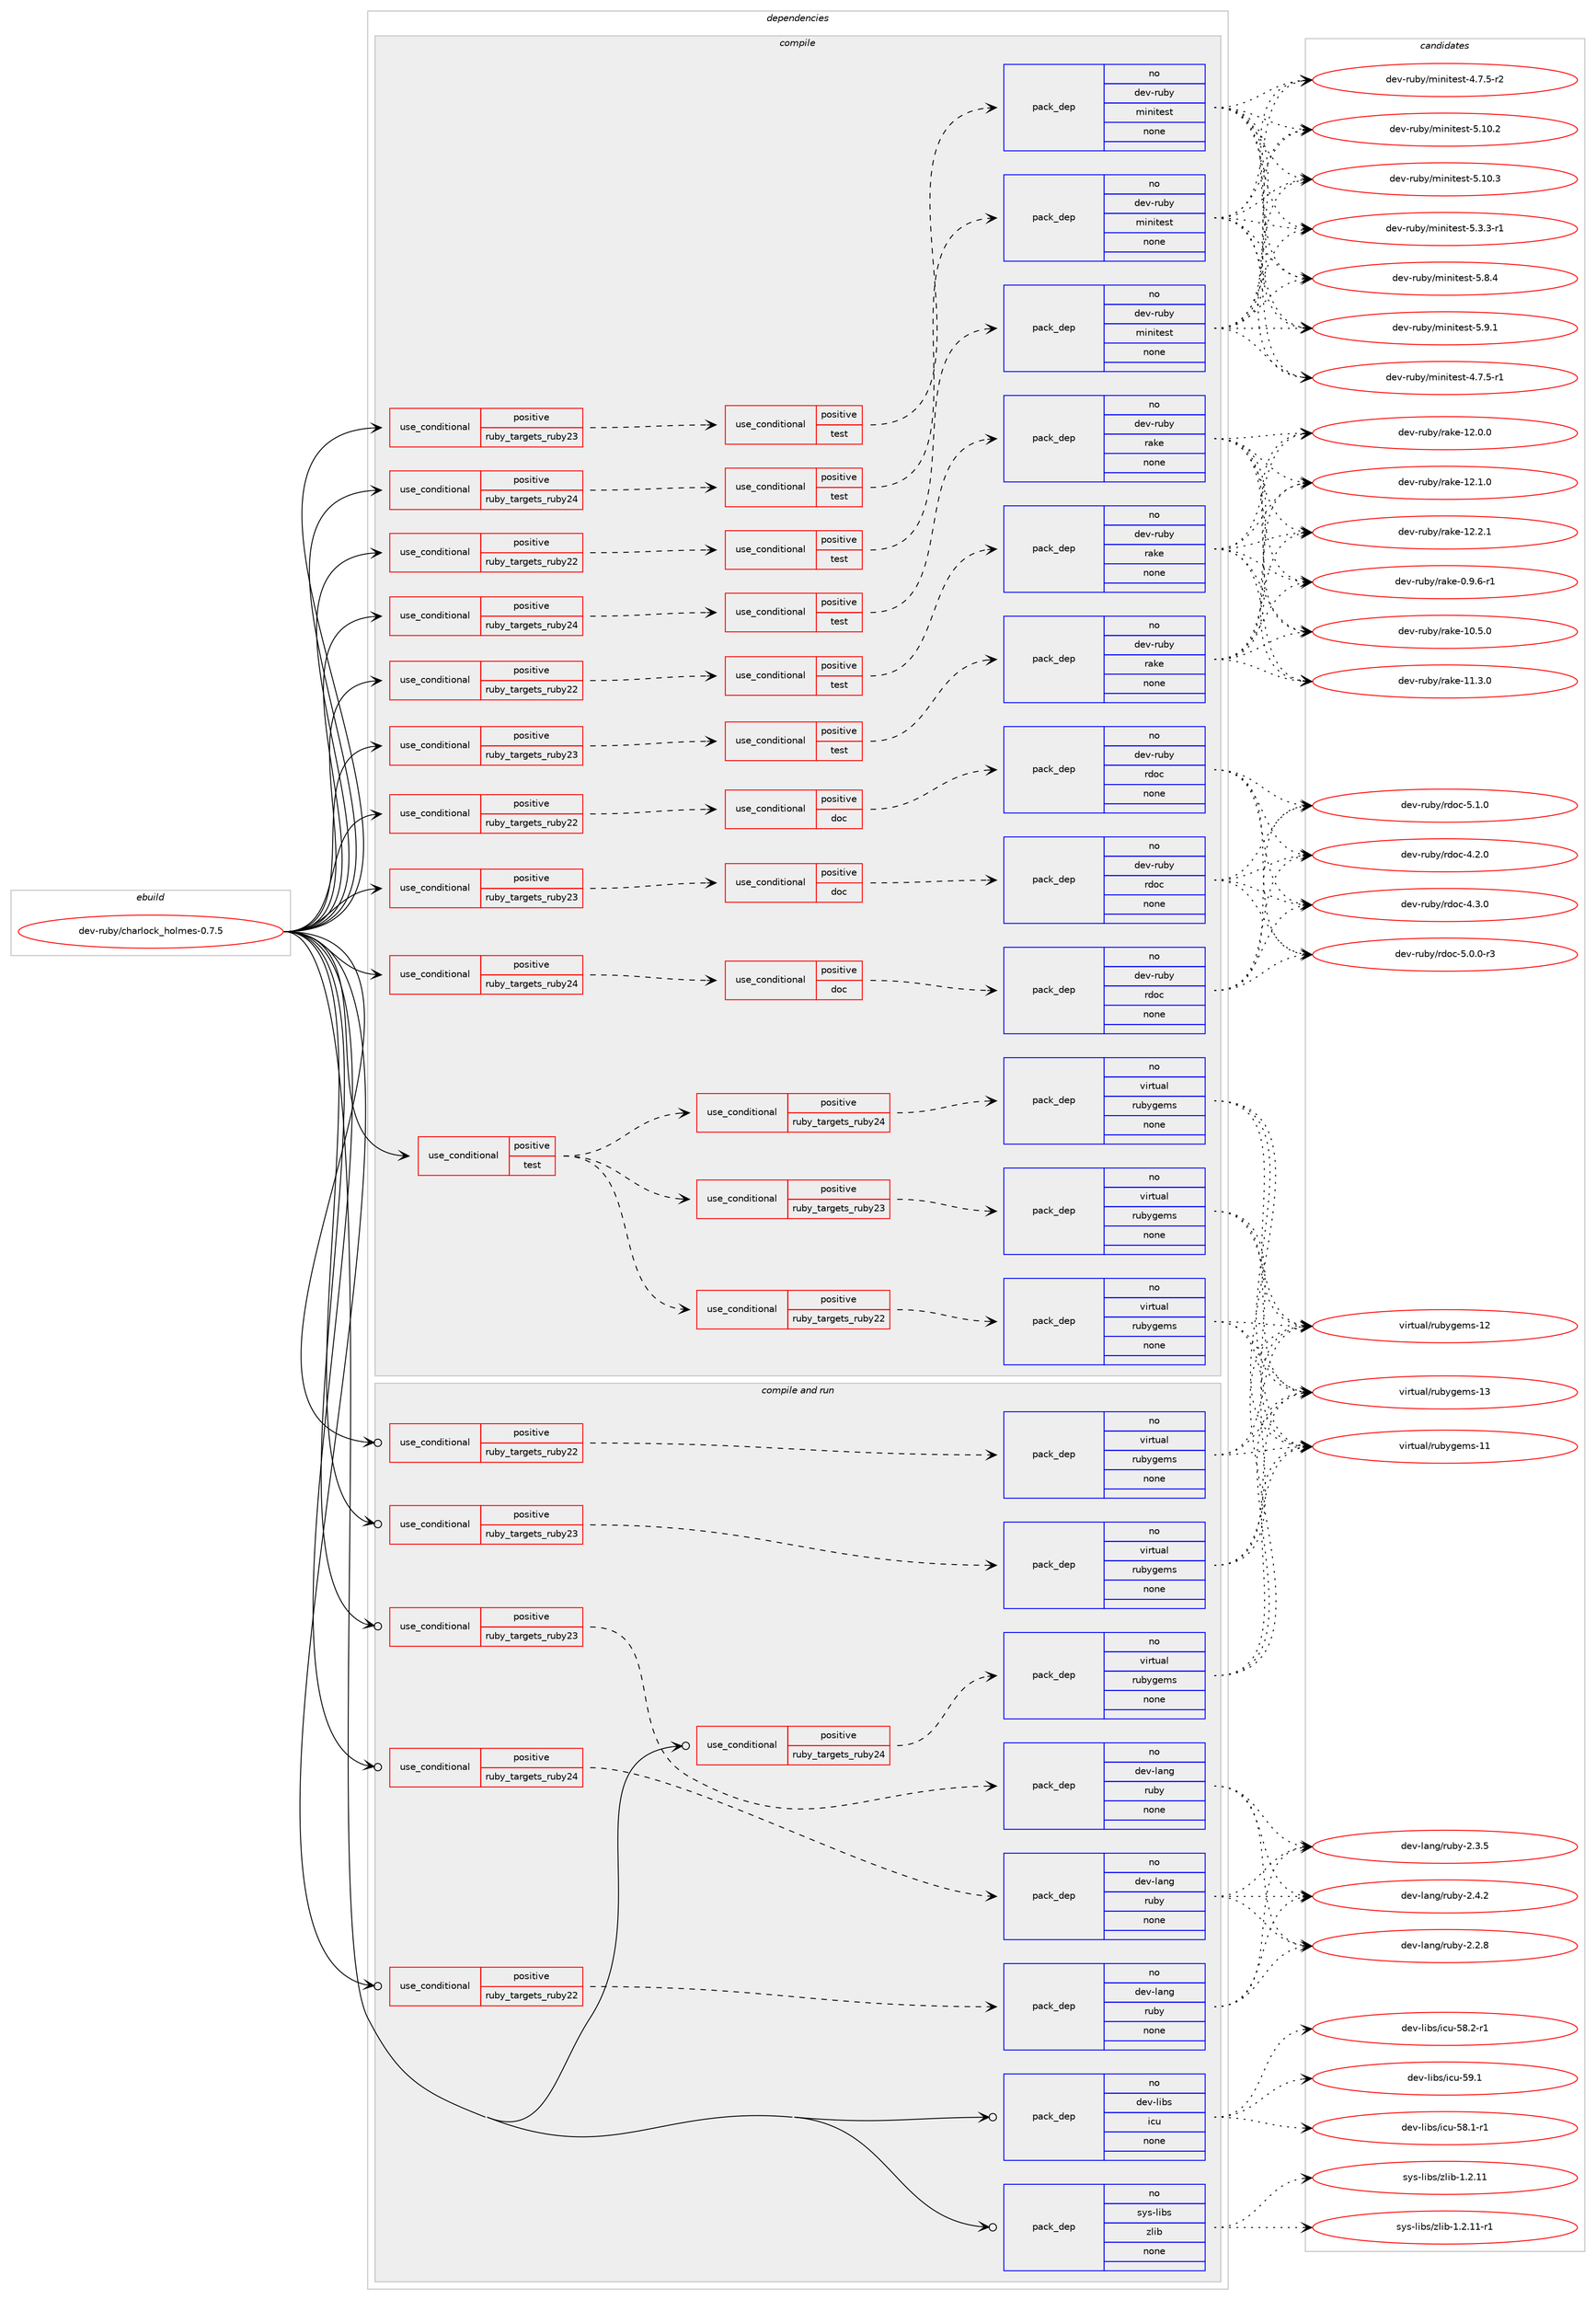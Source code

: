 digraph prolog {

# *************
# Graph options
# *************

newrank=true;
concentrate=true;
compound=true;
graph [rankdir=LR,fontname=Helvetica,fontsize=10,ranksep=1.5];#, ranksep=2.5, nodesep=0.2];
edge  [arrowhead=vee];
node  [fontname=Helvetica,fontsize=10];

# **********
# The ebuild
# **********

subgraph cluster_leftcol {
color=gray;
rank=same;
label=<<i>ebuild</i>>;
id [label="dev-ruby/charlock_holmes-0.7.5", color=red, width=4, href="../dev-ruby/charlock_holmes-0.7.5.svg"];
}

# ****************
# The dependencies
# ****************

subgraph cluster_midcol {
color=gray;
label=<<i>dependencies</i>>;
subgraph cluster_compile {
fillcolor="#eeeeee";
style=filled;
label=<<i>compile</i>>;
subgraph cond53897 {
dependency232675 [label=<<TABLE BORDER="0" CELLBORDER="1" CELLSPACING="0" CELLPADDING="4"><TR><TD ROWSPAN="3" CELLPADDING="10">use_conditional</TD></TR><TR><TD>positive</TD></TR><TR><TD>ruby_targets_ruby22</TD></TR></TABLE>>, shape=none, color=red];
subgraph cond53898 {
dependency232676 [label=<<TABLE BORDER="0" CELLBORDER="1" CELLSPACING="0" CELLPADDING="4"><TR><TD ROWSPAN="3" CELLPADDING="10">use_conditional</TD></TR><TR><TD>positive</TD></TR><TR><TD>doc</TD></TR></TABLE>>, shape=none, color=red];
subgraph pack174704 {
dependency232677 [label=<<TABLE BORDER="0" CELLBORDER="1" CELLSPACING="0" CELLPADDING="4" WIDTH="220"><TR><TD ROWSPAN="6" CELLPADDING="30">pack_dep</TD></TR><TR><TD WIDTH="110">no</TD></TR><TR><TD>dev-ruby</TD></TR><TR><TD>rdoc</TD></TR><TR><TD>none</TD></TR><TR><TD></TD></TR></TABLE>>, shape=none, color=blue];
}
dependency232676:e -> dependency232677:w [weight=20,style="dashed",arrowhead="vee"];
}
dependency232675:e -> dependency232676:w [weight=20,style="dashed",arrowhead="vee"];
}
id:e -> dependency232675:w [weight=20,style="solid",arrowhead="vee"];
subgraph cond53899 {
dependency232678 [label=<<TABLE BORDER="0" CELLBORDER="1" CELLSPACING="0" CELLPADDING="4"><TR><TD ROWSPAN="3" CELLPADDING="10">use_conditional</TD></TR><TR><TD>positive</TD></TR><TR><TD>ruby_targets_ruby22</TD></TR></TABLE>>, shape=none, color=red];
subgraph cond53900 {
dependency232679 [label=<<TABLE BORDER="0" CELLBORDER="1" CELLSPACING="0" CELLPADDING="4"><TR><TD ROWSPAN="3" CELLPADDING="10">use_conditional</TD></TR><TR><TD>positive</TD></TR><TR><TD>test</TD></TR></TABLE>>, shape=none, color=red];
subgraph pack174705 {
dependency232680 [label=<<TABLE BORDER="0" CELLBORDER="1" CELLSPACING="0" CELLPADDING="4" WIDTH="220"><TR><TD ROWSPAN="6" CELLPADDING="30">pack_dep</TD></TR><TR><TD WIDTH="110">no</TD></TR><TR><TD>dev-ruby</TD></TR><TR><TD>minitest</TD></TR><TR><TD>none</TD></TR><TR><TD></TD></TR></TABLE>>, shape=none, color=blue];
}
dependency232679:e -> dependency232680:w [weight=20,style="dashed",arrowhead="vee"];
}
dependency232678:e -> dependency232679:w [weight=20,style="dashed",arrowhead="vee"];
}
id:e -> dependency232678:w [weight=20,style="solid",arrowhead="vee"];
subgraph cond53901 {
dependency232681 [label=<<TABLE BORDER="0" CELLBORDER="1" CELLSPACING="0" CELLPADDING="4"><TR><TD ROWSPAN="3" CELLPADDING="10">use_conditional</TD></TR><TR><TD>positive</TD></TR><TR><TD>ruby_targets_ruby22</TD></TR></TABLE>>, shape=none, color=red];
subgraph cond53902 {
dependency232682 [label=<<TABLE BORDER="0" CELLBORDER="1" CELLSPACING="0" CELLPADDING="4"><TR><TD ROWSPAN="3" CELLPADDING="10">use_conditional</TD></TR><TR><TD>positive</TD></TR><TR><TD>test</TD></TR></TABLE>>, shape=none, color=red];
subgraph pack174706 {
dependency232683 [label=<<TABLE BORDER="0" CELLBORDER="1" CELLSPACING="0" CELLPADDING="4" WIDTH="220"><TR><TD ROWSPAN="6" CELLPADDING="30">pack_dep</TD></TR><TR><TD WIDTH="110">no</TD></TR><TR><TD>dev-ruby</TD></TR><TR><TD>rake</TD></TR><TR><TD>none</TD></TR><TR><TD></TD></TR></TABLE>>, shape=none, color=blue];
}
dependency232682:e -> dependency232683:w [weight=20,style="dashed",arrowhead="vee"];
}
dependency232681:e -> dependency232682:w [weight=20,style="dashed",arrowhead="vee"];
}
id:e -> dependency232681:w [weight=20,style="solid",arrowhead="vee"];
subgraph cond53903 {
dependency232684 [label=<<TABLE BORDER="0" CELLBORDER="1" CELLSPACING="0" CELLPADDING="4"><TR><TD ROWSPAN="3" CELLPADDING="10">use_conditional</TD></TR><TR><TD>positive</TD></TR><TR><TD>ruby_targets_ruby23</TD></TR></TABLE>>, shape=none, color=red];
subgraph cond53904 {
dependency232685 [label=<<TABLE BORDER="0" CELLBORDER="1" CELLSPACING="0" CELLPADDING="4"><TR><TD ROWSPAN="3" CELLPADDING="10">use_conditional</TD></TR><TR><TD>positive</TD></TR><TR><TD>doc</TD></TR></TABLE>>, shape=none, color=red];
subgraph pack174707 {
dependency232686 [label=<<TABLE BORDER="0" CELLBORDER="1" CELLSPACING="0" CELLPADDING="4" WIDTH="220"><TR><TD ROWSPAN="6" CELLPADDING="30">pack_dep</TD></TR><TR><TD WIDTH="110">no</TD></TR><TR><TD>dev-ruby</TD></TR><TR><TD>rdoc</TD></TR><TR><TD>none</TD></TR><TR><TD></TD></TR></TABLE>>, shape=none, color=blue];
}
dependency232685:e -> dependency232686:w [weight=20,style="dashed",arrowhead="vee"];
}
dependency232684:e -> dependency232685:w [weight=20,style="dashed",arrowhead="vee"];
}
id:e -> dependency232684:w [weight=20,style="solid",arrowhead="vee"];
subgraph cond53905 {
dependency232687 [label=<<TABLE BORDER="0" CELLBORDER="1" CELLSPACING="0" CELLPADDING="4"><TR><TD ROWSPAN="3" CELLPADDING="10">use_conditional</TD></TR><TR><TD>positive</TD></TR><TR><TD>ruby_targets_ruby23</TD></TR></TABLE>>, shape=none, color=red];
subgraph cond53906 {
dependency232688 [label=<<TABLE BORDER="0" CELLBORDER="1" CELLSPACING="0" CELLPADDING="4"><TR><TD ROWSPAN="3" CELLPADDING="10">use_conditional</TD></TR><TR><TD>positive</TD></TR><TR><TD>test</TD></TR></TABLE>>, shape=none, color=red];
subgraph pack174708 {
dependency232689 [label=<<TABLE BORDER="0" CELLBORDER="1" CELLSPACING="0" CELLPADDING="4" WIDTH="220"><TR><TD ROWSPAN="6" CELLPADDING="30">pack_dep</TD></TR><TR><TD WIDTH="110">no</TD></TR><TR><TD>dev-ruby</TD></TR><TR><TD>minitest</TD></TR><TR><TD>none</TD></TR><TR><TD></TD></TR></TABLE>>, shape=none, color=blue];
}
dependency232688:e -> dependency232689:w [weight=20,style="dashed",arrowhead="vee"];
}
dependency232687:e -> dependency232688:w [weight=20,style="dashed",arrowhead="vee"];
}
id:e -> dependency232687:w [weight=20,style="solid",arrowhead="vee"];
subgraph cond53907 {
dependency232690 [label=<<TABLE BORDER="0" CELLBORDER="1" CELLSPACING="0" CELLPADDING="4"><TR><TD ROWSPAN="3" CELLPADDING="10">use_conditional</TD></TR><TR><TD>positive</TD></TR><TR><TD>ruby_targets_ruby23</TD></TR></TABLE>>, shape=none, color=red];
subgraph cond53908 {
dependency232691 [label=<<TABLE BORDER="0" CELLBORDER="1" CELLSPACING="0" CELLPADDING="4"><TR><TD ROWSPAN="3" CELLPADDING="10">use_conditional</TD></TR><TR><TD>positive</TD></TR><TR><TD>test</TD></TR></TABLE>>, shape=none, color=red];
subgraph pack174709 {
dependency232692 [label=<<TABLE BORDER="0" CELLBORDER="1" CELLSPACING="0" CELLPADDING="4" WIDTH="220"><TR><TD ROWSPAN="6" CELLPADDING="30">pack_dep</TD></TR><TR><TD WIDTH="110">no</TD></TR><TR><TD>dev-ruby</TD></TR><TR><TD>rake</TD></TR><TR><TD>none</TD></TR><TR><TD></TD></TR></TABLE>>, shape=none, color=blue];
}
dependency232691:e -> dependency232692:w [weight=20,style="dashed",arrowhead="vee"];
}
dependency232690:e -> dependency232691:w [weight=20,style="dashed",arrowhead="vee"];
}
id:e -> dependency232690:w [weight=20,style="solid",arrowhead="vee"];
subgraph cond53909 {
dependency232693 [label=<<TABLE BORDER="0" CELLBORDER="1" CELLSPACING="0" CELLPADDING="4"><TR><TD ROWSPAN="3" CELLPADDING="10">use_conditional</TD></TR><TR><TD>positive</TD></TR><TR><TD>ruby_targets_ruby24</TD></TR></TABLE>>, shape=none, color=red];
subgraph cond53910 {
dependency232694 [label=<<TABLE BORDER="0" CELLBORDER="1" CELLSPACING="0" CELLPADDING="4"><TR><TD ROWSPAN="3" CELLPADDING="10">use_conditional</TD></TR><TR><TD>positive</TD></TR><TR><TD>doc</TD></TR></TABLE>>, shape=none, color=red];
subgraph pack174710 {
dependency232695 [label=<<TABLE BORDER="0" CELLBORDER="1" CELLSPACING="0" CELLPADDING="4" WIDTH="220"><TR><TD ROWSPAN="6" CELLPADDING="30">pack_dep</TD></TR><TR><TD WIDTH="110">no</TD></TR><TR><TD>dev-ruby</TD></TR><TR><TD>rdoc</TD></TR><TR><TD>none</TD></TR><TR><TD></TD></TR></TABLE>>, shape=none, color=blue];
}
dependency232694:e -> dependency232695:w [weight=20,style="dashed",arrowhead="vee"];
}
dependency232693:e -> dependency232694:w [weight=20,style="dashed",arrowhead="vee"];
}
id:e -> dependency232693:w [weight=20,style="solid",arrowhead="vee"];
subgraph cond53911 {
dependency232696 [label=<<TABLE BORDER="0" CELLBORDER="1" CELLSPACING="0" CELLPADDING="4"><TR><TD ROWSPAN="3" CELLPADDING="10">use_conditional</TD></TR><TR><TD>positive</TD></TR><TR><TD>ruby_targets_ruby24</TD></TR></TABLE>>, shape=none, color=red];
subgraph cond53912 {
dependency232697 [label=<<TABLE BORDER="0" CELLBORDER="1" CELLSPACING="0" CELLPADDING="4"><TR><TD ROWSPAN="3" CELLPADDING="10">use_conditional</TD></TR><TR><TD>positive</TD></TR><TR><TD>test</TD></TR></TABLE>>, shape=none, color=red];
subgraph pack174711 {
dependency232698 [label=<<TABLE BORDER="0" CELLBORDER="1" CELLSPACING="0" CELLPADDING="4" WIDTH="220"><TR><TD ROWSPAN="6" CELLPADDING="30">pack_dep</TD></TR><TR><TD WIDTH="110">no</TD></TR><TR><TD>dev-ruby</TD></TR><TR><TD>minitest</TD></TR><TR><TD>none</TD></TR><TR><TD></TD></TR></TABLE>>, shape=none, color=blue];
}
dependency232697:e -> dependency232698:w [weight=20,style="dashed",arrowhead="vee"];
}
dependency232696:e -> dependency232697:w [weight=20,style="dashed",arrowhead="vee"];
}
id:e -> dependency232696:w [weight=20,style="solid",arrowhead="vee"];
subgraph cond53913 {
dependency232699 [label=<<TABLE BORDER="0" CELLBORDER="1" CELLSPACING="0" CELLPADDING="4"><TR><TD ROWSPAN="3" CELLPADDING="10">use_conditional</TD></TR><TR><TD>positive</TD></TR><TR><TD>ruby_targets_ruby24</TD></TR></TABLE>>, shape=none, color=red];
subgraph cond53914 {
dependency232700 [label=<<TABLE BORDER="0" CELLBORDER="1" CELLSPACING="0" CELLPADDING="4"><TR><TD ROWSPAN="3" CELLPADDING="10">use_conditional</TD></TR><TR><TD>positive</TD></TR><TR><TD>test</TD></TR></TABLE>>, shape=none, color=red];
subgraph pack174712 {
dependency232701 [label=<<TABLE BORDER="0" CELLBORDER="1" CELLSPACING="0" CELLPADDING="4" WIDTH="220"><TR><TD ROWSPAN="6" CELLPADDING="30">pack_dep</TD></TR><TR><TD WIDTH="110">no</TD></TR><TR><TD>dev-ruby</TD></TR><TR><TD>rake</TD></TR><TR><TD>none</TD></TR><TR><TD></TD></TR></TABLE>>, shape=none, color=blue];
}
dependency232700:e -> dependency232701:w [weight=20,style="dashed",arrowhead="vee"];
}
dependency232699:e -> dependency232700:w [weight=20,style="dashed",arrowhead="vee"];
}
id:e -> dependency232699:w [weight=20,style="solid",arrowhead="vee"];
subgraph cond53915 {
dependency232702 [label=<<TABLE BORDER="0" CELLBORDER="1" CELLSPACING="0" CELLPADDING="4"><TR><TD ROWSPAN="3" CELLPADDING="10">use_conditional</TD></TR><TR><TD>positive</TD></TR><TR><TD>test</TD></TR></TABLE>>, shape=none, color=red];
subgraph cond53916 {
dependency232703 [label=<<TABLE BORDER="0" CELLBORDER="1" CELLSPACING="0" CELLPADDING="4"><TR><TD ROWSPAN="3" CELLPADDING="10">use_conditional</TD></TR><TR><TD>positive</TD></TR><TR><TD>ruby_targets_ruby22</TD></TR></TABLE>>, shape=none, color=red];
subgraph pack174713 {
dependency232704 [label=<<TABLE BORDER="0" CELLBORDER="1" CELLSPACING="0" CELLPADDING="4" WIDTH="220"><TR><TD ROWSPAN="6" CELLPADDING="30">pack_dep</TD></TR><TR><TD WIDTH="110">no</TD></TR><TR><TD>virtual</TD></TR><TR><TD>rubygems</TD></TR><TR><TD>none</TD></TR><TR><TD></TD></TR></TABLE>>, shape=none, color=blue];
}
dependency232703:e -> dependency232704:w [weight=20,style="dashed",arrowhead="vee"];
}
dependency232702:e -> dependency232703:w [weight=20,style="dashed",arrowhead="vee"];
subgraph cond53917 {
dependency232705 [label=<<TABLE BORDER="0" CELLBORDER="1" CELLSPACING="0" CELLPADDING="4"><TR><TD ROWSPAN="3" CELLPADDING="10">use_conditional</TD></TR><TR><TD>positive</TD></TR><TR><TD>ruby_targets_ruby23</TD></TR></TABLE>>, shape=none, color=red];
subgraph pack174714 {
dependency232706 [label=<<TABLE BORDER="0" CELLBORDER="1" CELLSPACING="0" CELLPADDING="4" WIDTH="220"><TR><TD ROWSPAN="6" CELLPADDING="30">pack_dep</TD></TR><TR><TD WIDTH="110">no</TD></TR><TR><TD>virtual</TD></TR><TR><TD>rubygems</TD></TR><TR><TD>none</TD></TR><TR><TD></TD></TR></TABLE>>, shape=none, color=blue];
}
dependency232705:e -> dependency232706:w [weight=20,style="dashed",arrowhead="vee"];
}
dependency232702:e -> dependency232705:w [weight=20,style="dashed",arrowhead="vee"];
subgraph cond53918 {
dependency232707 [label=<<TABLE BORDER="0" CELLBORDER="1" CELLSPACING="0" CELLPADDING="4"><TR><TD ROWSPAN="3" CELLPADDING="10">use_conditional</TD></TR><TR><TD>positive</TD></TR><TR><TD>ruby_targets_ruby24</TD></TR></TABLE>>, shape=none, color=red];
subgraph pack174715 {
dependency232708 [label=<<TABLE BORDER="0" CELLBORDER="1" CELLSPACING="0" CELLPADDING="4" WIDTH="220"><TR><TD ROWSPAN="6" CELLPADDING="30">pack_dep</TD></TR><TR><TD WIDTH="110">no</TD></TR><TR><TD>virtual</TD></TR><TR><TD>rubygems</TD></TR><TR><TD>none</TD></TR><TR><TD></TD></TR></TABLE>>, shape=none, color=blue];
}
dependency232707:e -> dependency232708:w [weight=20,style="dashed",arrowhead="vee"];
}
dependency232702:e -> dependency232707:w [weight=20,style="dashed",arrowhead="vee"];
}
id:e -> dependency232702:w [weight=20,style="solid",arrowhead="vee"];
}
subgraph cluster_compileandrun {
fillcolor="#eeeeee";
style=filled;
label=<<i>compile and run</i>>;
subgraph cond53919 {
dependency232709 [label=<<TABLE BORDER="0" CELLBORDER="1" CELLSPACING="0" CELLPADDING="4"><TR><TD ROWSPAN="3" CELLPADDING="10">use_conditional</TD></TR><TR><TD>positive</TD></TR><TR><TD>ruby_targets_ruby22</TD></TR></TABLE>>, shape=none, color=red];
subgraph pack174716 {
dependency232710 [label=<<TABLE BORDER="0" CELLBORDER="1" CELLSPACING="0" CELLPADDING="4" WIDTH="220"><TR><TD ROWSPAN="6" CELLPADDING="30">pack_dep</TD></TR><TR><TD WIDTH="110">no</TD></TR><TR><TD>dev-lang</TD></TR><TR><TD>ruby</TD></TR><TR><TD>none</TD></TR><TR><TD></TD></TR></TABLE>>, shape=none, color=blue];
}
dependency232709:e -> dependency232710:w [weight=20,style="dashed",arrowhead="vee"];
}
id:e -> dependency232709:w [weight=20,style="solid",arrowhead="odotvee"];
subgraph cond53920 {
dependency232711 [label=<<TABLE BORDER="0" CELLBORDER="1" CELLSPACING="0" CELLPADDING="4"><TR><TD ROWSPAN="3" CELLPADDING="10">use_conditional</TD></TR><TR><TD>positive</TD></TR><TR><TD>ruby_targets_ruby22</TD></TR></TABLE>>, shape=none, color=red];
subgraph pack174717 {
dependency232712 [label=<<TABLE BORDER="0" CELLBORDER="1" CELLSPACING="0" CELLPADDING="4" WIDTH="220"><TR><TD ROWSPAN="6" CELLPADDING="30">pack_dep</TD></TR><TR><TD WIDTH="110">no</TD></TR><TR><TD>virtual</TD></TR><TR><TD>rubygems</TD></TR><TR><TD>none</TD></TR><TR><TD></TD></TR></TABLE>>, shape=none, color=blue];
}
dependency232711:e -> dependency232712:w [weight=20,style="dashed",arrowhead="vee"];
}
id:e -> dependency232711:w [weight=20,style="solid",arrowhead="odotvee"];
subgraph cond53921 {
dependency232713 [label=<<TABLE BORDER="0" CELLBORDER="1" CELLSPACING="0" CELLPADDING="4"><TR><TD ROWSPAN="3" CELLPADDING="10">use_conditional</TD></TR><TR><TD>positive</TD></TR><TR><TD>ruby_targets_ruby23</TD></TR></TABLE>>, shape=none, color=red];
subgraph pack174718 {
dependency232714 [label=<<TABLE BORDER="0" CELLBORDER="1" CELLSPACING="0" CELLPADDING="4" WIDTH="220"><TR><TD ROWSPAN="6" CELLPADDING="30">pack_dep</TD></TR><TR><TD WIDTH="110">no</TD></TR><TR><TD>dev-lang</TD></TR><TR><TD>ruby</TD></TR><TR><TD>none</TD></TR><TR><TD></TD></TR></TABLE>>, shape=none, color=blue];
}
dependency232713:e -> dependency232714:w [weight=20,style="dashed",arrowhead="vee"];
}
id:e -> dependency232713:w [weight=20,style="solid",arrowhead="odotvee"];
subgraph cond53922 {
dependency232715 [label=<<TABLE BORDER="0" CELLBORDER="1" CELLSPACING="0" CELLPADDING="4"><TR><TD ROWSPAN="3" CELLPADDING="10">use_conditional</TD></TR><TR><TD>positive</TD></TR><TR><TD>ruby_targets_ruby23</TD></TR></TABLE>>, shape=none, color=red];
subgraph pack174719 {
dependency232716 [label=<<TABLE BORDER="0" CELLBORDER="1" CELLSPACING="0" CELLPADDING="4" WIDTH="220"><TR><TD ROWSPAN="6" CELLPADDING="30">pack_dep</TD></TR><TR><TD WIDTH="110">no</TD></TR><TR><TD>virtual</TD></TR><TR><TD>rubygems</TD></TR><TR><TD>none</TD></TR><TR><TD></TD></TR></TABLE>>, shape=none, color=blue];
}
dependency232715:e -> dependency232716:w [weight=20,style="dashed",arrowhead="vee"];
}
id:e -> dependency232715:w [weight=20,style="solid",arrowhead="odotvee"];
subgraph cond53923 {
dependency232717 [label=<<TABLE BORDER="0" CELLBORDER="1" CELLSPACING="0" CELLPADDING="4"><TR><TD ROWSPAN="3" CELLPADDING="10">use_conditional</TD></TR><TR><TD>positive</TD></TR><TR><TD>ruby_targets_ruby24</TD></TR></TABLE>>, shape=none, color=red];
subgraph pack174720 {
dependency232718 [label=<<TABLE BORDER="0" CELLBORDER="1" CELLSPACING="0" CELLPADDING="4" WIDTH="220"><TR><TD ROWSPAN="6" CELLPADDING="30">pack_dep</TD></TR><TR><TD WIDTH="110">no</TD></TR><TR><TD>dev-lang</TD></TR><TR><TD>ruby</TD></TR><TR><TD>none</TD></TR><TR><TD></TD></TR></TABLE>>, shape=none, color=blue];
}
dependency232717:e -> dependency232718:w [weight=20,style="dashed",arrowhead="vee"];
}
id:e -> dependency232717:w [weight=20,style="solid",arrowhead="odotvee"];
subgraph cond53924 {
dependency232719 [label=<<TABLE BORDER="0" CELLBORDER="1" CELLSPACING="0" CELLPADDING="4"><TR><TD ROWSPAN="3" CELLPADDING="10">use_conditional</TD></TR><TR><TD>positive</TD></TR><TR><TD>ruby_targets_ruby24</TD></TR></TABLE>>, shape=none, color=red];
subgraph pack174721 {
dependency232720 [label=<<TABLE BORDER="0" CELLBORDER="1" CELLSPACING="0" CELLPADDING="4" WIDTH="220"><TR><TD ROWSPAN="6" CELLPADDING="30">pack_dep</TD></TR><TR><TD WIDTH="110">no</TD></TR><TR><TD>virtual</TD></TR><TR><TD>rubygems</TD></TR><TR><TD>none</TD></TR><TR><TD></TD></TR></TABLE>>, shape=none, color=blue];
}
dependency232719:e -> dependency232720:w [weight=20,style="dashed",arrowhead="vee"];
}
id:e -> dependency232719:w [weight=20,style="solid",arrowhead="odotvee"];
subgraph pack174722 {
dependency232721 [label=<<TABLE BORDER="0" CELLBORDER="1" CELLSPACING="0" CELLPADDING="4" WIDTH="220"><TR><TD ROWSPAN="6" CELLPADDING="30">pack_dep</TD></TR><TR><TD WIDTH="110">no</TD></TR><TR><TD>dev-libs</TD></TR><TR><TD>icu</TD></TR><TR><TD>none</TD></TR><TR><TD></TD></TR></TABLE>>, shape=none, color=blue];
}
id:e -> dependency232721:w [weight=20,style="solid",arrowhead="odotvee"];
subgraph pack174723 {
dependency232722 [label=<<TABLE BORDER="0" CELLBORDER="1" CELLSPACING="0" CELLPADDING="4" WIDTH="220"><TR><TD ROWSPAN="6" CELLPADDING="30">pack_dep</TD></TR><TR><TD WIDTH="110">no</TD></TR><TR><TD>sys-libs</TD></TR><TR><TD>zlib</TD></TR><TR><TD>none</TD></TR><TR><TD></TD></TR></TABLE>>, shape=none, color=blue];
}
id:e -> dependency232722:w [weight=20,style="solid",arrowhead="odotvee"];
}
subgraph cluster_run {
fillcolor="#eeeeee";
style=filled;
label=<<i>run</i>>;
}
}

# **************
# The candidates
# **************

subgraph cluster_choices {
rank=same;
color=gray;
label=<<i>candidates</i>>;

subgraph choice174704 {
color=black;
nodesep=1;
choice10010111845114117981214711410011199455246504648 [label="dev-ruby/rdoc-4.2.0", color=red, width=4,href="../dev-ruby/rdoc-4.2.0.svg"];
choice10010111845114117981214711410011199455246514648 [label="dev-ruby/rdoc-4.3.0", color=red, width=4,href="../dev-ruby/rdoc-4.3.0.svg"];
choice100101118451141179812147114100111994553464846484511451 [label="dev-ruby/rdoc-5.0.0-r3", color=red, width=4,href="../dev-ruby/rdoc-5.0.0-r3.svg"];
choice10010111845114117981214711410011199455346494648 [label="dev-ruby/rdoc-5.1.0", color=red, width=4,href="../dev-ruby/rdoc-5.1.0.svg"];
dependency232677:e -> choice10010111845114117981214711410011199455246504648:w [style=dotted,weight="100"];
dependency232677:e -> choice10010111845114117981214711410011199455246514648:w [style=dotted,weight="100"];
dependency232677:e -> choice100101118451141179812147114100111994553464846484511451:w [style=dotted,weight="100"];
dependency232677:e -> choice10010111845114117981214711410011199455346494648:w [style=dotted,weight="100"];
}
subgraph choice174705 {
color=black;
nodesep=1;
choice1001011184511411798121471091051101051161011151164552465546534511449 [label="dev-ruby/minitest-4.7.5-r1", color=red, width=4,href="../dev-ruby/minitest-4.7.5-r1.svg"];
choice1001011184511411798121471091051101051161011151164552465546534511450 [label="dev-ruby/minitest-4.7.5-r2", color=red, width=4,href="../dev-ruby/minitest-4.7.5-r2.svg"];
choice10010111845114117981214710910511010511610111511645534649484650 [label="dev-ruby/minitest-5.10.2", color=red, width=4,href="../dev-ruby/minitest-5.10.2.svg"];
choice10010111845114117981214710910511010511610111511645534649484651 [label="dev-ruby/minitest-5.10.3", color=red, width=4,href="../dev-ruby/minitest-5.10.3.svg"];
choice1001011184511411798121471091051101051161011151164553465146514511449 [label="dev-ruby/minitest-5.3.3-r1", color=red, width=4,href="../dev-ruby/minitest-5.3.3-r1.svg"];
choice100101118451141179812147109105110105116101115116455346564652 [label="dev-ruby/minitest-5.8.4", color=red, width=4,href="../dev-ruby/minitest-5.8.4.svg"];
choice100101118451141179812147109105110105116101115116455346574649 [label="dev-ruby/minitest-5.9.1", color=red, width=4,href="../dev-ruby/minitest-5.9.1.svg"];
dependency232680:e -> choice1001011184511411798121471091051101051161011151164552465546534511449:w [style=dotted,weight="100"];
dependency232680:e -> choice1001011184511411798121471091051101051161011151164552465546534511450:w [style=dotted,weight="100"];
dependency232680:e -> choice10010111845114117981214710910511010511610111511645534649484650:w [style=dotted,weight="100"];
dependency232680:e -> choice10010111845114117981214710910511010511610111511645534649484651:w [style=dotted,weight="100"];
dependency232680:e -> choice1001011184511411798121471091051101051161011151164553465146514511449:w [style=dotted,weight="100"];
dependency232680:e -> choice100101118451141179812147109105110105116101115116455346564652:w [style=dotted,weight="100"];
dependency232680:e -> choice100101118451141179812147109105110105116101115116455346574649:w [style=dotted,weight="100"];
}
subgraph choice174706 {
color=black;
nodesep=1;
choice100101118451141179812147114971071014548465746544511449 [label="dev-ruby/rake-0.9.6-r1", color=red, width=4,href="../dev-ruby/rake-0.9.6-r1.svg"];
choice1001011184511411798121471149710710145494846534648 [label="dev-ruby/rake-10.5.0", color=red, width=4,href="../dev-ruby/rake-10.5.0.svg"];
choice1001011184511411798121471149710710145494946514648 [label="dev-ruby/rake-11.3.0", color=red, width=4,href="../dev-ruby/rake-11.3.0.svg"];
choice1001011184511411798121471149710710145495046484648 [label="dev-ruby/rake-12.0.0", color=red, width=4,href="../dev-ruby/rake-12.0.0.svg"];
choice1001011184511411798121471149710710145495046494648 [label="dev-ruby/rake-12.1.0", color=red, width=4,href="../dev-ruby/rake-12.1.0.svg"];
choice1001011184511411798121471149710710145495046504649 [label="dev-ruby/rake-12.2.1", color=red, width=4,href="../dev-ruby/rake-12.2.1.svg"];
dependency232683:e -> choice100101118451141179812147114971071014548465746544511449:w [style=dotted,weight="100"];
dependency232683:e -> choice1001011184511411798121471149710710145494846534648:w [style=dotted,weight="100"];
dependency232683:e -> choice1001011184511411798121471149710710145494946514648:w [style=dotted,weight="100"];
dependency232683:e -> choice1001011184511411798121471149710710145495046484648:w [style=dotted,weight="100"];
dependency232683:e -> choice1001011184511411798121471149710710145495046494648:w [style=dotted,weight="100"];
dependency232683:e -> choice1001011184511411798121471149710710145495046504649:w [style=dotted,weight="100"];
}
subgraph choice174707 {
color=black;
nodesep=1;
choice10010111845114117981214711410011199455246504648 [label="dev-ruby/rdoc-4.2.0", color=red, width=4,href="../dev-ruby/rdoc-4.2.0.svg"];
choice10010111845114117981214711410011199455246514648 [label="dev-ruby/rdoc-4.3.0", color=red, width=4,href="../dev-ruby/rdoc-4.3.0.svg"];
choice100101118451141179812147114100111994553464846484511451 [label="dev-ruby/rdoc-5.0.0-r3", color=red, width=4,href="../dev-ruby/rdoc-5.0.0-r3.svg"];
choice10010111845114117981214711410011199455346494648 [label="dev-ruby/rdoc-5.1.0", color=red, width=4,href="../dev-ruby/rdoc-5.1.0.svg"];
dependency232686:e -> choice10010111845114117981214711410011199455246504648:w [style=dotted,weight="100"];
dependency232686:e -> choice10010111845114117981214711410011199455246514648:w [style=dotted,weight="100"];
dependency232686:e -> choice100101118451141179812147114100111994553464846484511451:w [style=dotted,weight="100"];
dependency232686:e -> choice10010111845114117981214711410011199455346494648:w [style=dotted,weight="100"];
}
subgraph choice174708 {
color=black;
nodesep=1;
choice1001011184511411798121471091051101051161011151164552465546534511449 [label="dev-ruby/minitest-4.7.5-r1", color=red, width=4,href="../dev-ruby/minitest-4.7.5-r1.svg"];
choice1001011184511411798121471091051101051161011151164552465546534511450 [label="dev-ruby/minitest-4.7.5-r2", color=red, width=4,href="../dev-ruby/minitest-4.7.5-r2.svg"];
choice10010111845114117981214710910511010511610111511645534649484650 [label="dev-ruby/minitest-5.10.2", color=red, width=4,href="../dev-ruby/minitest-5.10.2.svg"];
choice10010111845114117981214710910511010511610111511645534649484651 [label="dev-ruby/minitest-5.10.3", color=red, width=4,href="../dev-ruby/minitest-5.10.3.svg"];
choice1001011184511411798121471091051101051161011151164553465146514511449 [label="dev-ruby/minitest-5.3.3-r1", color=red, width=4,href="../dev-ruby/minitest-5.3.3-r1.svg"];
choice100101118451141179812147109105110105116101115116455346564652 [label="dev-ruby/minitest-5.8.4", color=red, width=4,href="../dev-ruby/minitest-5.8.4.svg"];
choice100101118451141179812147109105110105116101115116455346574649 [label="dev-ruby/minitest-5.9.1", color=red, width=4,href="../dev-ruby/minitest-5.9.1.svg"];
dependency232689:e -> choice1001011184511411798121471091051101051161011151164552465546534511449:w [style=dotted,weight="100"];
dependency232689:e -> choice1001011184511411798121471091051101051161011151164552465546534511450:w [style=dotted,weight="100"];
dependency232689:e -> choice10010111845114117981214710910511010511610111511645534649484650:w [style=dotted,weight="100"];
dependency232689:e -> choice10010111845114117981214710910511010511610111511645534649484651:w [style=dotted,weight="100"];
dependency232689:e -> choice1001011184511411798121471091051101051161011151164553465146514511449:w [style=dotted,weight="100"];
dependency232689:e -> choice100101118451141179812147109105110105116101115116455346564652:w [style=dotted,weight="100"];
dependency232689:e -> choice100101118451141179812147109105110105116101115116455346574649:w [style=dotted,weight="100"];
}
subgraph choice174709 {
color=black;
nodesep=1;
choice100101118451141179812147114971071014548465746544511449 [label="dev-ruby/rake-0.9.6-r1", color=red, width=4,href="../dev-ruby/rake-0.9.6-r1.svg"];
choice1001011184511411798121471149710710145494846534648 [label="dev-ruby/rake-10.5.0", color=red, width=4,href="../dev-ruby/rake-10.5.0.svg"];
choice1001011184511411798121471149710710145494946514648 [label="dev-ruby/rake-11.3.0", color=red, width=4,href="../dev-ruby/rake-11.3.0.svg"];
choice1001011184511411798121471149710710145495046484648 [label="dev-ruby/rake-12.0.0", color=red, width=4,href="../dev-ruby/rake-12.0.0.svg"];
choice1001011184511411798121471149710710145495046494648 [label="dev-ruby/rake-12.1.0", color=red, width=4,href="../dev-ruby/rake-12.1.0.svg"];
choice1001011184511411798121471149710710145495046504649 [label="dev-ruby/rake-12.2.1", color=red, width=4,href="../dev-ruby/rake-12.2.1.svg"];
dependency232692:e -> choice100101118451141179812147114971071014548465746544511449:w [style=dotted,weight="100"];
dependency232692:e -> choice1001011184511411798121471149710710145494846534648:w [style=dotted,weight="100"];
dependency232692:e -> choice1001011184511411798121471149710710145494946514648:w [style=dotted,weight="100"];
dependency232692:e -> choice1001011184511411798121471149710710145495046484648:w [style=dotted,weight="100"];
dependency232692:e -> choice1001011184511411798121471149710710145495046494648:w [style=dotted,weight="100"];
dependency232692:e -> choice1001011184511411798121471149710710145495046504649:w [style=dotted,weight="100"];
}
subgraph choice174710 {
color=black;
nodesep=1;
choice10010111845114117981214711410011199455246504648 [label="dev-ruby/rdoc-4.2.0", color=red, width=4,href="../dev-ruby/rdoc-4.2.0.svg"];
choice10010111845114117981214711410011199455246514648 [label="dev-ruby/rdoc-4.3.0", color=red, width=4,href="../dev-ruby/rdoc-4.3.0.svg"];
choice100101118451141179812147114100111994553464846484511451 [label="dev-ruby/rdoc-5.0.0-r3", color=red, width=4,href="../dev-ruby/rdoc-5.0.0-r3.svg"];
choice10010111845114117981214711410011199455346494648 [label="dev-ruby/rdoc-5.1.0", color=red, width=4,href="../dev-ruby/rdoc-5.1.0.svg"];
dependency232695:e -> choice10010111845114117981214711410011199455246504648:w [style=dotted,weight="100"];
dependency232695:e -> choice10010111845114117981214711410011199455246514648:w [style=dotted,weight="100"];
dependency232695:e -> choice100101118451141179812147114100111994553464846484511451:w [style=dotted,weight="100"];
dependency232695:e -> choice10010111845114117981214711410011199455346494648:w [style=dotted,weight="100"];
}
subgraph choice174711 {
color=black;
nodesep=1;
choice1001011184511411798121471091051101051161011151164552465546534511449 [label="dev-ruby/minitest-4.7.5-r1", color=red, width=4,href="../dev-ruby/minitest-4.7.5-r1.svg"];
choice1001011184511411798121471091051101051161011151164552465546534511450 [label="dev-ruby/minitest-4.7.5-r2", color=red, width=4,href="../dev-ruby/minitest-4.7.5-r2.svg"];
choice10010111845114117981214710910511010511610111511645534649484650 [label="dev-ruby/minitest-5.10.2", color=red, width=4,href="../dev-ruby/minitest-5.10.2.svg"];
choice10010111845114117981214710910511010511610111511645534649484651 [label="dev-ruby/minitest-5.10.3", color=red, width=4,href="../dev-ruby/minitest-5.10.3.svg"];
choice1001011184511411798121471091051101051161011151164553465146514511449 [label="dev-ruby/minitest-5.3.3-r1", color=red, width=4,href="../dev-ruby/minitest-5.3.3-r1.svg"];
choice100101118451141179812147109105110105116101115116455346564652 [label="dev-ruby/minitest-5.8.4", color=red, width=4,href="../dev-ruby/minitest-5.8.4.svg"];
choice100101118451141179812147109105110105116101115116455346574649 [label="dev-ruby/minitest-5.9.1", color=red, width=4,href="../dev-ruby/minitest-5.9.1.svg"];
dependency232698:e -> choice1001011184511411798121471091051101051161011151164552465546534511449:w [style=dotted,weight="100"];
dependency232698:e -> choice1001011184511411798121471091051101051161011151164552465546534511450:w [style=dotted,weight="100"];
dependency232698:e -> choice10010111845114117981214710910511010511610111511645534649484650:w [style=dotted,weight="100"];
dependency232698:e -> choice10010111845114117981214710910511010511610111511645534649484651:w [style=dotted,weight="100"];
dependency232698:e -> choice1001011184511411798121471091051101051161011151164553465146514511449:w [style=dotted,weight="100"];
dependency232698:e -> choice100101118451141179812147109105110105116101115116455346564652:w [style=dotted,weight="100"];
dependency232698:e -> choice100101118451141179812147109105110105116101115116455346574649:w [style=dotted,weight="100"];
}
subgraph choice174712 {
color=black;
nodesep=1;
choice100101118451141179812147114971071014548465746544511449 [label="dev-ruby/rake-0.9.6-r1", color=red, width=4,href="../dev-ruby/rake-0.9.6-r1.svg"];
choice1001011184511411798121471149710710145494846534648 [label="dev-ruby/rake-10.5.0", color=red, width=4,href="../dev-ruby/rake-10.5.0.svg"];
choice1001011184511411798121471149710710145494946514648 [label="dev-ruby/rake-11.3.0", color=red, width=4,href="../dev-ruby/rake-11.3.0.svg"];
choice1001011184511411798121471149710710145495046484648 [label="dev-ruby/rake-12.0.0", color=red, width=4,href="../dev-ruby/rake-12.0.0.svg"];
choice1001011184511411798121471149710710145495046494648 [label="dev-ruby/rake-12.1.0", color=red, width=4,href="../dev-ruby/rake-12.1.0.svg"];
choice1001011184511411798121471149710710145495046504649 [label="dev-ruby/rake-12.2.1", color=red, width=4,href="../dev-ruby/rake-12.2.1.svg"];
dependency232701:e -> choice100101118451141179812147114971071014548465746544511449:w [style=dotted,weight="100"];
dependency232701:e -> choice1001011184511411798121471149710710145494846534648:w [style=dotted,weight="100"];
dependency232701:e -> choice1001011184511411798121471149710710145494946514648:w [style=dotted,weight="100"];
dependency232701:e -> choice1001011184511411798121471149710710145495046484648:w [style=dotted,weight="100"];
dependency232701:e -> choice1001011184511411798121471149710710145495046494648:w [style=dotted,weight="100"];
dependency232701:e -> choice1001011184511411798121471149710710145495046504649:w [style=dotted,weight="100"];
}
subgraph choice174713 {
color=black;
nodesep=1;
choice118105114116117971084711411798121103101109115454949 [label="virtual/rubygems-11", color=red, width=4,href="../virtual/rubygems-11.svg"];
choice118105114116117971084711411798121103101109115454950 [label="virtual/rubygems-12", color=red, width=4,href="../virtual/rubygems-12.svg"];
choice118105114116117971084711411798121103101109115454951 [label="virtual/rubygems-13", color=red, width=4,href="../virtual/rubygems-13.svg"];
dependency232704:e -> choice118105114116117971084711411798121103101109115454949:w [style=dotted,weight="100"];
dependency232704:e -> choice118105114116117971084711411798121103101109115454950:w [style=dotted,weight="100"];
dependency232704:e -> choice118105114116117971084711411798121103101109115454951:w [style=dotted,weight="100"];
}
subgraph choice174714 {
color=black;
nodesep=1;
choice118105114116117971084711411798121103101109115454949 [label="virtual/rubygems-11", color=red, width=4,href="../virtual/rubygems-11.svg"];
choice118105114116117971084711411798121103101109115454950 [label="virtual/rubygems-12", color=red, width=4,href="../virtual/rubygems-12.svg"];
choice118105114116117971084711411798121103101109115454951 [label="virtual/rubygems-13", color=red, width=4,href="../virtual/rubygems-13.svg"];
dependency232706:e -> choice118105114116117971084711411798121103101109115454949:w [style=dotted,weight="100"];
dependency232706:e -> choice118105114116117971084711411798121103101109115454950:w [style=dotted,weight="100"];
dependency232706:e -> choice118105114116117971084711411798121103101109115454951:w [style=dotted,weight="100"];
}
subgraph choice174715 {
color=black;
nodesep=1;
choice118105114116117971084711411798121103101109115454949 [label="virtual/rubygems-11", color=red, width=4,href="../virtual/rubygems-11.svg"];
choice118105114116117971084711411798121103101109115454950 [label="virtual/rubygems-12", color=red, width=4,href="../virtual/rubygems-12.svg"];
choice118105114116117971084711411798121103101109115454951 [label="virtual/rubygems-13", color=red, width=4,href="../virtual/rubygems-13.svg"];
dependency232708:e -> choice118105114116117971084711411798121103101109115454949:w [style=dotted,weight="100"];
dependency232708:e -> choice118105114116117971084711411798121103101109115454950:w [style=dotted,weight="100"];
dependency232708:e -> choice118105114116117971084711411798121103101109115454951:w [style=dotted,weight="100"];
}
subgraph choice174716 {
color=black;
nodesep=1;
choice10010111845108971101034711411798121455046504656 [label="dev-lang/ruby-2.2.8", color=red, width=4,href="../dev-lang/ruby-2.2.8.svg"];
choice10010111845108971101034711411798121455046514653 [label="dev-lang/ruby-2.3.5", color=red, width=4,href="../dev-lang/ruby-2.3.5.svg"];
choice10010111845108971101034711411798121455046524650 [label="dev-lang/ruby-2.4.2", color=red, width=4,href="../dev-lang/ruby-2.4.2.svg"];
dependency232710:e -> choice10010111845108971101034711411798121455046504656:w [style=dotted,weight="100"];
dependency232710:e -> choice10010111845108971101034711411798121455046514653:w [style=dotted,weight="100"];
dependency232710:e -> choice10010111845108971101034711411798121455046524650:w [style=dotted,weight="100"];
}
subgraph choice174717 {
color=black;
nodesep=1;
choice118105114116117971084711411798121103101109115454949 [label="virtual/rubygems-11", color=red, width=4,href="../virtual/rubygems-11.svg"];
choice118105114116117971084711411798121103101109115454950 [label="virtual/rubygems-12", color=red, width=4,href="../virtual/rubygems-12.svg"];
choice118105114116117971084711411798121103101109115454951 [label="virtual/rubygems-13", color=red, width=4,href="../virtual/rubygems-13.svg"];
dependency232712:e -> choice118105114116117971084711411798121103101109115454949:w [style=dotted,weight="100"];
dependency232712:e -> choice118105114116117971084711411798121103101109115454950:w [style=dotted,weight="100"];
dependency232712:e -> choice118105114116117971084711411798121103101109115454951:w [style=dotted,weight="100"];
}
subgraph choice174718 {
color=black;
nodesep=1;
choice10010111845108971101034711411798121455046504656 [label="dev-lang/ruby-2.2.8", color=red, width=4,href="../dev-lang/ruby-2.2.8.svg"];
choice10010111845108971101034711411798121455046514653 [label="dev-lang/ruby-2.3.5", color=red, width=4,href="../dev-lang/ruby-2.3.5.svg"];
choice10010111845108971101034711411798121455046524650 [label="dev-lang/ruby-2.4.2", color=red, width=4,href="../dev-lang/ruby-2.4.2.svg"];
dependency232714:e -> choice10010111845108971101034711411798121455046504656:w [style=dotted,weight="100"];
dependency232714:e -> choice10010111845108971101034711411798121455046514653:w [style=dotted,weight="100"];
dependency232714:e -> choice10010111845108971101034711411798121455046524650:w [style=dotted,weight="100"];
}
subgraph choice174719 {
color=black;
nodesep=1;
choice118105114116117971084711411798121103101109115454949 [label="virtual/rubygems-11", color=red, width=4,href="../virtual/rubygems-11.svg"];
choice118105114116117971084711411798121103101109115454950 [label="virtual/rubygems-12", color=red, width=4,href="../virtual/rubygems-12.svg"];
choice118105114116117971084711411798121103101109115454951 [label="virtual/rubygems-13", color=red, width=4,href="../virtual/rubygems-13.svg"];
dependency232716:e -> choice118105114116117971084711411798121103101109115454949:w [style=dotted,weight="100"];
dependency232716:e -> choice118105114116117971084711411798121103101109115454950:w [style=dotted,weight="100"];
dependency232716:e -> choice118105114116117971084711411798121103101109115454951:w [style=dotted,weight="100"];
}
subgraph choice174720 {
color=black;
nodesep=1;
choice10010111845108971101034711411798121455046504656 [label="dev-lang/ruby-2.2.8", color=red, width=4,href="../dev-lang/ruby-2.2.8.svg"];
choice10010111845108971101034711411798121455046514653 [label="dev-lang/ruby-2.3.5", color=red, width=4,href="../dev-lang/ruby-2.3.5.svg"];
choice10010111845108971101034711411798121455046524650 [label="dev-lang/ruby-2.4.2", color=red, width=4,href="../dev-lang/ruby-2.4.2.svg"];
dependency232718:e -> choice10010111845108971101034711411798121455046504656:w [style=dotted,weight="100"];
dependency232718:e -> choice10010111845108971101034711411798121455046514653:w [style=dotted,weight="100"];
dependency232718:e -> choice10010111845108971101034711411798121455046524650:w [style=dotted,weight="100"];
}
subgraph choice174721 {
color=black;
nodesep=1;
choice118105114116117971084711411798121103101109115454949 [label="virtual/rubygems-11", color=red, width=4,href="../virtual/rubygems-11.svg"];
choice118105114116117971084711411798121103101109115454950 [label="virtual/rubygems-12", color=red, width=4,href="../virtual/rubygems-12.svg"];
choice118105114116117971084711411798121103101109115454951 [label="virtual/rubygems-13", color=red, width=4,href="../virtual/rubygems-13.svg"];
dependency232720:e -> choice118105114116117971084711411798121103101109115454949:w [style=dotted,weight="100"];
dependency232720:e -> choice118105114116117971084711411798121103101109115454950:w [style=dotted,weight="100"];
dependency232720:e -> choice118105114116117971084711411798121103101109115454951:w [style=dotted,weight="100"];
}
subgraph choice174722 {
color=black;
nodesep=1;
choice1001011184510810598115471059911745535646494511449 [label="dev-libs/icu-58.1-r1", color=red, width=4,href="../dev-libs/icu-58.1-r1.svg"];
choice1001011184510810598115471059911745535646504511449 [label="dev-libs/icu-58.2-r1", color=red, width=4,href="../dev-libs/icu-58.2-r1.svg"];
choice100101118451081059811547105991174553574649 [label="dev-libs/icu-59.1", color=red, width=4,href="../dev-libs/icu-59.1.svg"];
dependency232721:e -> choice1001011184510810598115471059911745535646494511449:w [style=dotted,weight="100"];
dependency232721:e -> choice1001011184510810598115471059911745535646504511449:w [style=dotted,weight="100"];
dependency232721:e -> choice100101118451081059811547105991174553574649:w [style=dotted,weight="100"];
}
subgraph choice174723 {
color=black;
nodesep=1;
choice1151211154510810598115471221081059845494650464949 [label="sys-libs/zlib-1.2.11", color=red, width=4,href="../sys-libs/zlib-1.2.11.svg"];
choice11512111545108105981154712210810598454946504649494511449 [label="sys-libs/zlib-1.2.11-r1", color=red, width=4,href="../sys-libs/zlib-1.2.11-r1.svg"];
dependency232722:e -> choice1151211154510810598115471221081059845494650464949:w [style=dotted,weight="100"];
dependency232722:e -> choice11512111545108105981154712210810598454946504649494511449:w [style=dotted,weight="100"];
}
}

}
